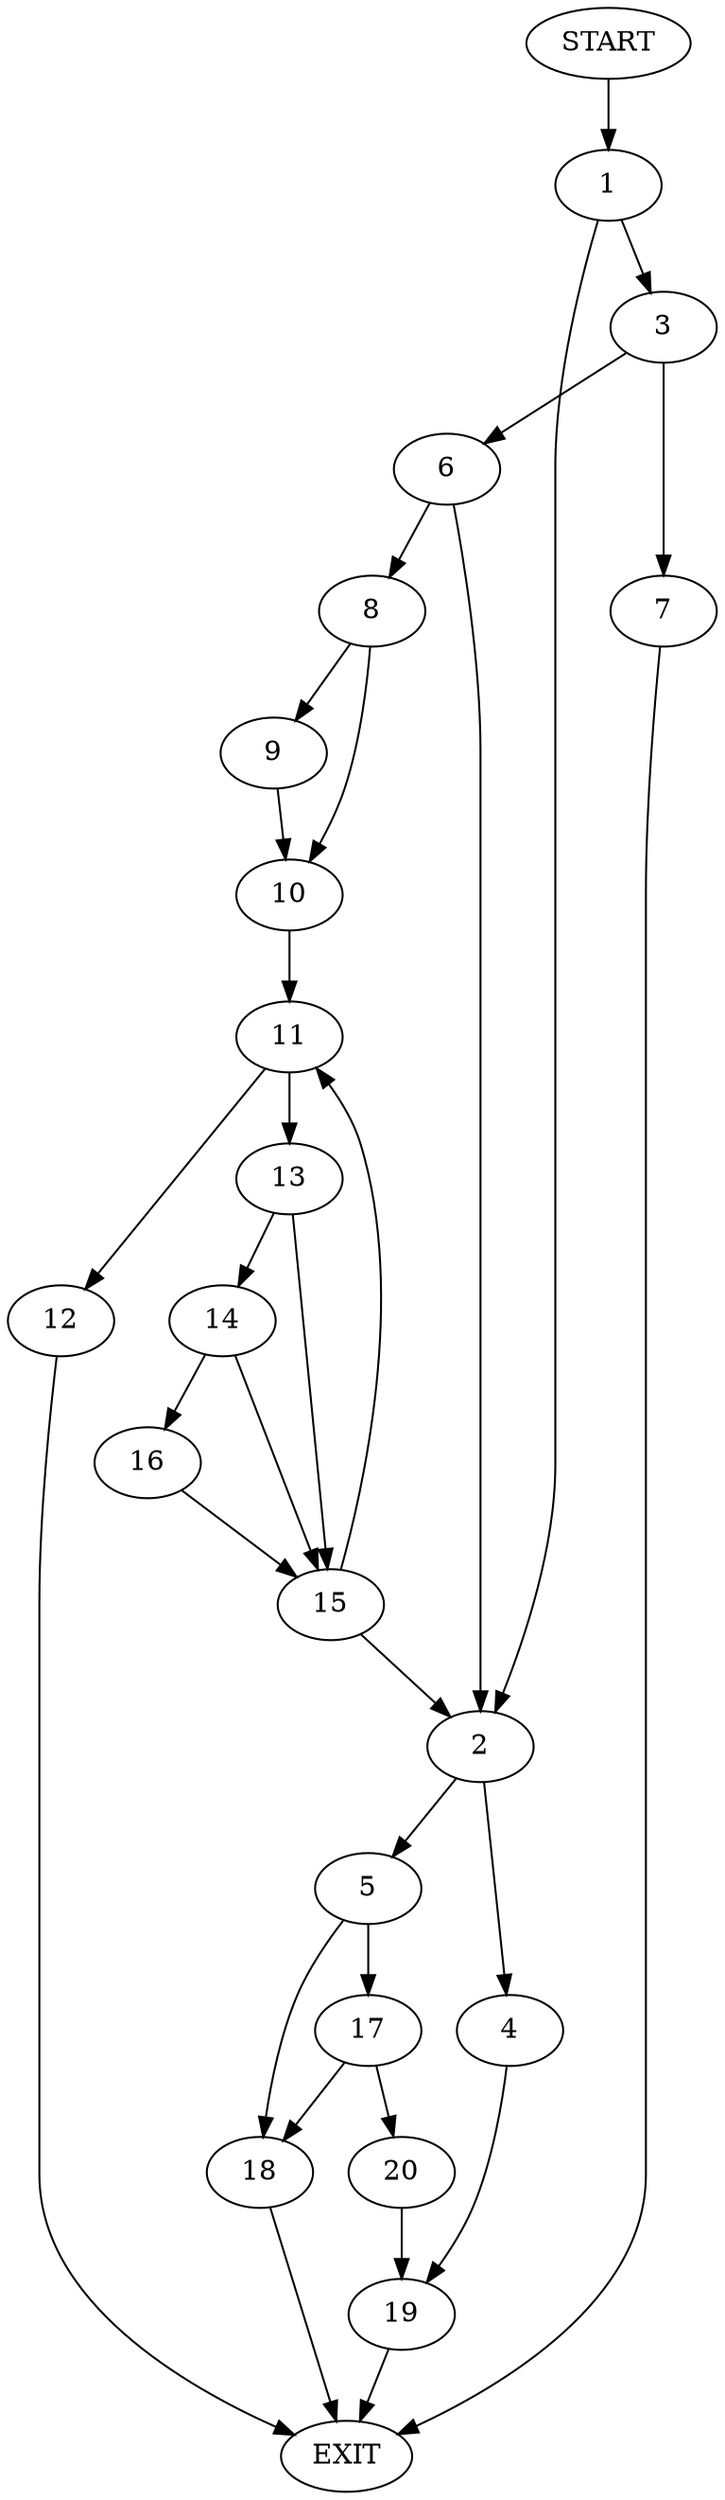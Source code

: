 digraph {
0 [label="START"]
21 [label="EXIT"]
0 -> 1
1 -> 2
1 -> 3
2 -> 4
2 -> 5
3 -> 6
3 -> 7
6 -> 2
6 -> 8
7 -> 21
8 -> 9
8 -> 10
9 -> 10
10 -> 11
11 -> 12
11 -> 13
12 -> 21
13 -> 14
13 -> 15
14 -> 16
14 -> 15
15 -> 2
15 -> 11
16 -> 15
5 -> 17
5 -> 18
4 -> 19
19 -> 21
18 -> 21
17 -> 20
17 -> 18
20 -> 19
}
